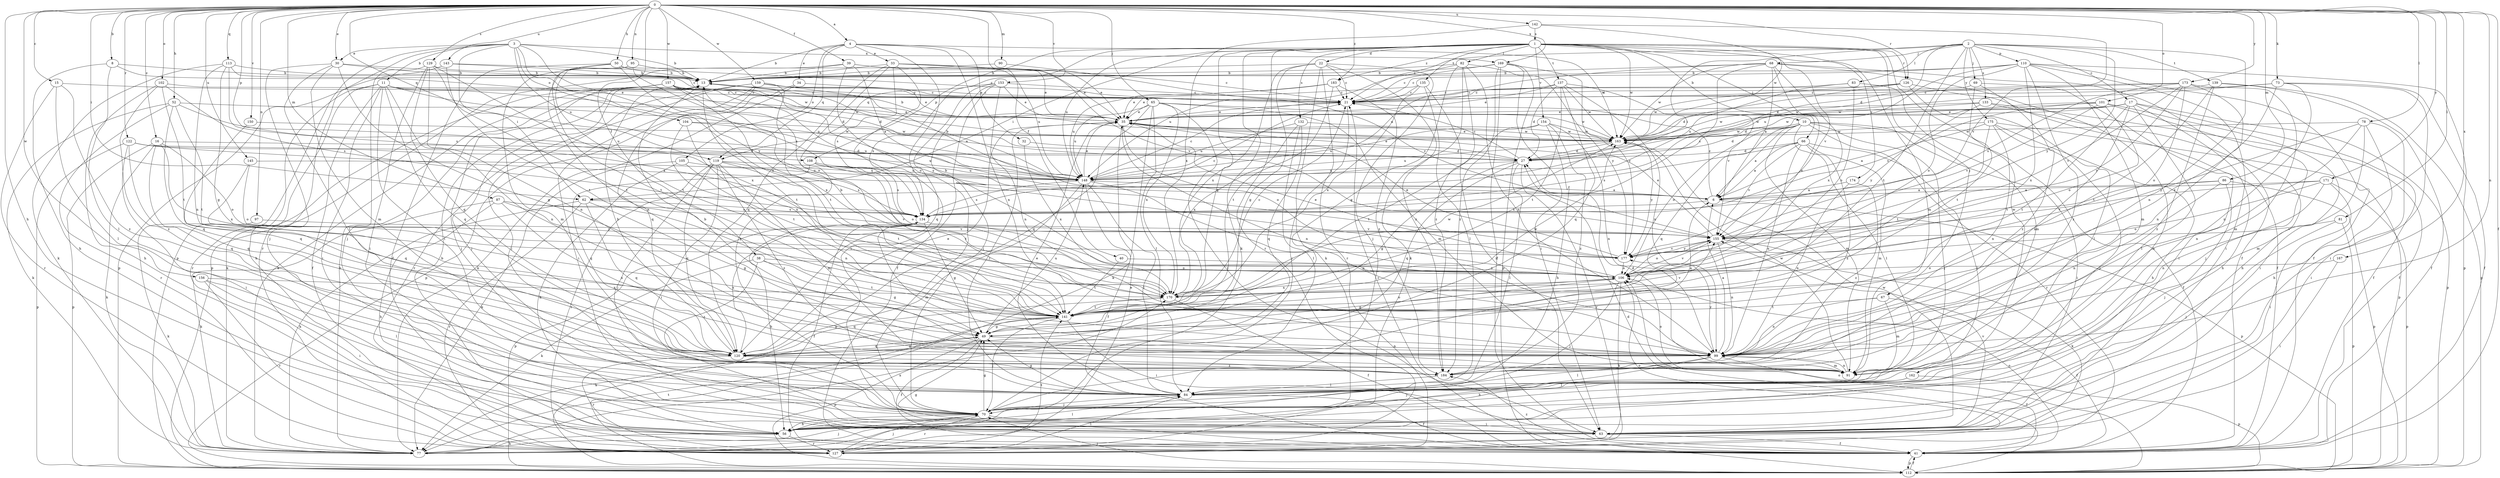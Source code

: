 strict digraph  {
0;
1;
2;
3;
4;
6;
8;
10;
11;
13;
15;
16;
17;
21;
22;
27;
30;
32;
33;
34;
35;
38;
39;
40;
41;
49;
50;
52;
56;
62;
63;
65;
66;
67;
68;
69;
70;
73;
77;
78;
81;
82;
83;
84;
86;
87;
90;
91;
95;
97;
99;
101;
102;
104;
105;
106;
108;
110;
112;
113;
119;
120;
122;
126;
127;
129;
132;
133;
134;
135;
137;
139;
141;
142;
143;
145;
148;
150;
153;
154;
155;
156;
157;
159;
162;
163;
167;
169;
170;
171;
173;
174;
175;
177;
183;
184;
0 -> 4  [label=a];
0 -> 8  [label=b];
0 -> 15  [label=c];
0 -> 16  [label=c];
0 -> 30  [label=e];
0 -> 38  [label=f];
0 -> 39  [label=f];
0 -> 40  [label=f];
0 -> 41  [label=f];
0 -> 50  [label=h];
0 -> 52  [label=h];
0 -> 56  [label=h];
0 -> 62  [label=i];
0 -> 65  [label=j];
0 -> 73  [label=k];
0 -> 78  [label=l];
0 -> 81  [label=l];
0 -> 86  [label=m];
0 -> 87  [label=m];
0 -> 90  [label=m];
0 -> 95  [label=n];
0 -> 97  [label=n];
0 -> 99  [label=n];
0 -> 101  [label=o];
0 -> 102  [label=o];
0 -> 108  [label=p];
0 -> 113  [label=q];
0 -> 119  [label=q];
0 -> 122  [label=r];
0 -> 126  [label=r];
0 -> 129  [label=s];
0 -> 142  [label=u];
0 -> 143  [label=u];
0 -> 145  [label=u];
0 -> 150  [label=v];
0 -> 153  [label=v];
0 -> 156  [label=w];
0 -> 157  [label=w];
0 -> 159  [label=w];
0 -> 167  [label=x];
0 -> 169  [label=x];
0 -> 171  [label=y];
0 -> 173  [label=y];
0 -> 183  [label=z];
1 -> 10  [label=b];
1 -> 22  [label=d];
1 -> 49  [label=g];
1 -> 62  [label=i];
1 -> 66  [label=j];
1 -> 67  [label=j];
1 -> 77  [label=k];
1 -> 82  [label=l];
1 -> 91  [label=m];
1 -> 108  [label=p];
1 -> 119  [label=q];
1 -> 126  [label=r];
1 -> 127  [label=r];
1 -> 132  [label=s];
1 -> 135  [label=t];
1 -> 137  [label=t];
1 -> 148  [label=u];
1 -> 154  [label=v];
1 -> 155  [label=v];
1 -> 162  [label=w];
1 -> 163  [label=w];
1 -> 174  [label=y];
1 -> 183  [label=z];
2 -> 17  [label=c];
2 -> 21  [label=c];
2 -> 27  [label=d];
2 -> 62  [label=i];
2 -> 68  [label=j];
2 -> 69  [label=j];
2 -> 83  [label=l];
2 -> 99  [label=n];
2 -> 110  [label=p];
2 -> 133  [label=s];
2 -> 139  [label=t];
2 -> 141  [label=t];
2 -> 175  [label=y];
2 -> 177  [label=y];
3 -> 11  [label=b];
3 -> 13  [label=b];
3 -> 30  [label=e];
3 -> 62  [label=i];
3 -> 104  [label=o];
3 -> 112  [label=p];
3 -> 127  [label=r];
3 -> 148  [label=u];
3 -> 169  [label=x];
3 -> 170  [label=x];
3 -> 177  [label=y];
4 -> 13  [label=b];
4 -> 32  [label=e];
4 -> 33  [label=e];
4 -> 34  [label=e];
4 -> 70  [label=j];
4 -> 99  [label=n];
4 -> 105  [label=o];
4 -> 119  [label=q];
4 -> 163  [label=w];
6 -> 21  [label=c];
6 -> 112  [label=p];
6 -> 134  [label=s];
8 -> 13  [label=b];
8 -> 35  [label=e];
8 -> 56  [label=h];
8 -> 84  [label=l];
10 -> 6  [label=a];
10 -> 27  [label=d];
10 -> 41  [label=f];
10 -> 63  [label=i];
10 -> 70  [label=j];
10 -> 84  [label=l];
10 -> 91  [label=m];
10 -> 106  [label=o];
10 -> 120  [label=q];
10 -> 127  [label=r];
10 -> 163  [label=w];
11 -> 21  [label=c];
11 -> 27  [label=d];
11 -> 41  [label=f];
11 -> 56  [label=h];
11 -> 63  [label=i];
11 -> 84  [label=l];
11 -> 99  [label=n];
11 -> 120  [label=q];
11 -> 127  [label=r];
11 -> 148  [label=u];
13 -> 21  [label=c];
13 -> 70  [label=j];
13 -> 77  [label=k];
13 -> 141  [label=t];
15 -> 21  [label=c];
15 -> 84  [label=l];
15 -> 127  [label=r];
15 -> 184  [label=z];
16 -> 27  [label=d];
16 -> 77  [label=k];
16 -> 106  [label=o];
16 -> 112  [label=p];
16 -> 120  [label=q];
16 -> 170  [label=x];
17 -> 27  [label=d];
17 -> 35  [label=e];
17 -> 41  [label=f];
17 -> 56  [label=h];
17 -> 84  [label=l];
17 -> 99  [label=n];
17 -> 112  [label=p];
17 -> 141  [label=t];
17 -> 163  [label=w];
21 -> 35  [label=e];
21 -> 70  [label=j];
22 -> 13  [label=b];
22 -> 21  [label=c];
22 -> 49  [label=g];
22 -> 70  [label=j];
22 -> 77  [label=k];
22 -> 127  [label=r];
22 -> 170  [label=x];
22 -> 184  [label=z];
27 -> 21  [label=c];
27 -> 35  [label=e];
27 -> 49  [label=g];
27 -> 84  [label=l];
27 -> 120  [label=q];
27 -> 127  [label=r];
27 -> 148  [label=u];
30 -> 13  [label=b];
30 -> 49  [label=g];
30 -> 70  [label=j];
30 -> 84  [label=l];
30 -> 91  [label=m];
30 -> 163  [label=w];
32 -> 27  [label=d];
32 -> 170  [label=x];
33 -> 13  [label=b];
33 -> 35  [label=e];
33 -> 63  [label=i];
33 -> 70  [label=j];
33 -> 120  [label=q];
33 -> 134  [label=s];
33 -> 148  [label=u];
33 -> 155  [label=v];
34 -> 21  [label=c];
34 -> 77  [label=k];
34 -> 112  [label=p];
35 -> 13  [label=b];
35 -> 84  [label=l];
35 -> 99  [label=n];
35 -> 106  [label=o];
35 -> 163  [label=w];
38 -> 49  [label=g];
38 -> 77  [label=k];
38 -> 106  [label=o];
38 -> 141  [label=t];
38 -> 184  [label=z];
39 -> 6  [label=a];
39 -> 13  [label=b];
39 -> 21  [label=c];
39 -> 35  [label=e];
39 -> 106  [label=o];
39 -> 112  [label=p];
40 -> 106  [label=o];
40 -> 141  [label=t];
41 -> 21  [label=c];
41 -> 49  [label=g];
41 -> 106  [label=o];
41 -> 112  [label=p];
41 -> 184  [label=z];
49 -> 6  [label=a];
49 -> 41  [label=f];
49 -> 99  [label=n];
49 -> 112  [label=p];
49 -> 120  [label=q];
49 -> 148  [label=u];
50 -> 13  [label=b];
50 -> 35  [label=e];
50 -> 41  [label=f];
50 -> 91  [label=m];
50 -> 134  [label=s];
50 -> 141  [label=t];
52 -> 35  [label=e];
52 -> 77  [label=k];
52 -> 120  [label=q];
52 -> 127  [label=r];
52 -> 141  [label=t];
52 -> 148  [label=u];
56 -> 13  [label=b];
56 -> 77  [label=k];
56 -> 84  [label=l];
56 -> 127  [label=r];
62 -> 49  [label=g];
62 -> 77  [label=k];
62 -> 120  [label=q];
62 -> 127  [label=r];
62 -> 134  [label=s];
63 -> 41  [label=f];
63 -> 155  [label=v];
63 -> 163  [label=w];
65 -> 35  [label=e];
65 -> 63  [label=i];
65 -> 77  [label=k];
65 -> 84  [label=l];
65 -> 91  [label=m];
65 -> 120  [label=q];
65 -> 148  [label=u];
65 -> 163  [label=w];
65 -> 170  [label=x];
66 -> 6  [label=a];
66 -> 27  [label=d];
66 -> 84  [label=l];
66 -> 91  [label=m];
66 -> 99  [label=n];
66 -> 134  [label=s];
66 -> 155  [label=v];
66 -> 184  [label=z];
67 -> 41  [label=f];
67 -> 91  [label=m];
67 -> 99  [label=n];
67 -> 141  [label=t];
68 -> 6  [label=a];
68 -> 13  [label=b];
68 -> 41  [label=f];
68 -> 56  [label=h];
68 -> 106  [label=o];
68 -> 134  [label=s];
68 -> 148  [label=u];
68 -> 163  [label=w];
68 -> 170  [label=x];
69 -> 21  [label=c];
69 -> 63  [label=i];
69 -> 141  [label=t];
69 -> 184  [label=z];
70 -> 49  [label=g];
70 -> 56  [label=h];
70 -> 63  [label=i];
70 -> 127  [label=r];
73 -> 21  [label=c];
73 -> 41  [label=f];
73 -> 63  [label=i];
73 -> 99  [label=n];
73 -> 163  [label=w];
73 -> 170  [label=x];
77 -> 13  [label=b];
77 -> 70  [label=j];
77 -> 170  [label=x];
78 -> 56  [label=h];
78 -> 63  [label=i];
78 -> 91  [label=m];
78 -> 99  [label=n];
78 -> 163  [label=w];
78 -> 177  [label=y];
81 -> 70  [label=j];
81 -> 112  [label=p];
81 -> 155  [label=v];
82 -> 13  [label=b];
82 -> 49  [label=g];
82 -> 77  [label=k];
82 -> 99  [label=n];
82 -> 148  [label=u];
82 -> 177  [label=y];
82 -> 184  [label=z];
83 -> 21  [label=c];
83 -> 91  [label=m];
83 -> 106  [label=o];
83 -> 148  [label=u];
84 -> 35  [label=e];
84 -> 41  [label=f];
84 -> 49  [label=g];
84 -> 70  [label=j];
86 -> 6  [label=a];
86 -> 70  [label=j];
86 -> 99  [label=n];
86 -> 112  [label=p];
86 -> 155  [label=v];
87 -> 56  [label=h];
87 -> 77  [label=k];
87 -> 99  [label=n];
87 -> 134  [label=s];
87 -> 155  [label=v];
87 -> 177  [label=y];
90 -> 13  [label=b];
90 -> 155  [label=v];
91 -> 27  [label=d];
91 -> 99  [label=n];
91 -> 106  [label=o];
91 -> 163  [label=w];
95 -> 13  [label=b];
95 -> 99  [label=n];
95 -> 106  [label=o];
95 -> 141  [label=t];
97 -> 77  [label=k];
97 -> 155  [label=v];
99 -> 6  [label=a];
99 -> 13  [label=b];
99 -> 41  [label=f];
99 -> 56  [label=h];
99 -> 84  [label=l];
99 -> 91  [label=m];
99 -> 177  [label=y];
101 -> 35  [label=e];
101 -> 63  [label=i];
101 -> 70  [label=j];
101 -> 106  [label=o];
101 -> 134  [label=s];
101 -> 155  [label=v];
101 -> 163  [label=w];
102 -> 21  [label=c];
102 -> 56  [label=h];
102 -> 134  [label=s];
102 -> 141  [label=t];
102 -> 184  [label=z];
104 -> 141  [label=t];
104 -> 148  [label=u];
104 -> 163  [label=w];
104 -> 170  [label=x];
105 -> 56  [label=h];
105 -> 77  [label=k];
105 -> 99  [label=n];
105 -> 148  [label=u];
106 -> 35  [label=e];
106 -> 49  [label=g];
106 -> 70  [label=j];
106 -> 77  [label=k];
106 -> 155  [label=v];
106 -> 170  [label=x];
108 -> 106  [label=o];
108 -> 120  [label=q];
108 -> 134  [label=s];
108 -> 141  [label=t];
108 -> 148  [label=u];
110 -> 13  [label=b];
110 -> 21  [label=c];
110 -> 41  [label=f];
110 -> 63  [label=i];
110 -> 91  [label=m];
110 -> 106  [label=o];
110 -> 112  [label=p];
110 -> 148  [label=u];
110 -> 170  [label=x];
110 -> 184  [label=z];
112 -> 27  [label=d];
112 -> 41  [label=f];
112 -> 70  [label=j];
112 -> 106  [label=o];
112 -> 141  [label=t];
113 -> 13  [label=b];
113 -> 21  [label=c];
113 -> 49  [label=g];
113 -> 77  [label=k];
113 -> 99  [label=n];
113 -> 134  [label=s];
119 -> 63  [label=i];
119 -> 70  [label=j];
119 -> 91  [label=m];
119 -> 120  [label=q];
119 -> 127  [label=r];
119 -> 134  [label=s];
119 -> 141  [label=t];
119 -> 148  [label=u];
119 -> 184  [label=z];
120 -> 13  [label=b];
120 -> 35  [label=e];
120 -> 49  [label=g];
120 -> 127  [label=r];
120 -> 134  [label=s];
120 -> 184  [label=z];
122 -> 6  [label=a];
122 -> 27  [label=d];
122 -> 63  [label=i];
122 -> 112  [label=p];
122 -> 120  [label=q];
122 -> 148  [label=u];
126 -> 21  [label=c];
126 -> 27  [label=d];
126 -> 41  [label=f];
126 -> 84  [label=l];
126 -> 163  [label=w];
127 -> 35  [label=e];
127 -> 70  [label=j];
127 -> 84  [label=l];
127 -> 106  [label=o];
127 -> 141  [label=t];
129 -> 13  [label=b];
129 -> 63  [label=i];
129 -> 70  [label=j];
129 -> 99  [label=n];
129 -> 120  [label=q];
129 -> 141  [label=t];
129 -> 170  [label=x];
132 -> 84  [label=l];
132 -> 120  [label=q];
132 -> 148  [label=u];
132 -> 163  [label=w];
132 -> 170  [label=x];
133 -> 35  [label=e];
133 -> 41  [label=f];
133 -> 56  [label=h];
133 -> 163  [label=w];
133 -> 177  [label=y];
134 -> 21  [label=c];
134 -> 41  [label=f];
134 -> 49  [label=g];
134 -> 56  [label=h];
134 -> 91  [label=m];
134 -> 112  [label=p];
134 -> 155  [label=v];
135 -> 21  [label=c];
135 -> 35  [label=e];
135 -> 63  [label=i];
135 -> 84  [label=l];
135 -> 170  [label=x];
137 -> 21  [label=c];
137 -> 27  [label=d];
137 -> 35  [label=e];
137 -> 99  [label=n];
137 -> 120  [label=q];
137 -> 141  [label=t];
137 -> 155  [label=v];
137 -> 163  [label=w];
139 -> 21  [label=c];
139 -> 41  [label=f];
139 -> 112  [label=p];
139 -> 141  [label=t];
139 -> 184  [label=z];
141 -> 49  [label=g];
141 -> 63  [label=i];
141 -> 70  [label=j];
141 -> 77  [label=k];
141 -> 106  [label=o];
141 -> 155  [label=v];
141 -> 163  [label=w];
142 -> 155  [label=v];
142 -> 163  [label=w];
142 -> 170  [label=x];
142 -> 1  [label=s];
143 -> 13  [label=b];
143 -> 21  [label=c];
143 -> 112  [label=p];
143 -> 141  [label=t];
145 -> 106  [label=o];
145 -> 120  [label=q];
145 -> 148  [label=u];
148 -> 6  [label=a];
148 -> 13  [label=b];
148 -> 21  [label=c];
148 -> 35  [label=e];
148 -> 41  [label=f];
148 -> 84  [label=l];
148 -> 99  [label=n];
148 -> 112  [label=p];
148 -> 134  [label=s];
150 -> 120  [label=q];
150 -> 163  [label=w];
153 -> 21  [label=c];
153 -> 35  [label=e];
153 -> 41  [label=f];
153 -> 70  [label=j];
153 -> 99  [label=n];
153 -> 120  [label=q];
153 -> 134  [label=s];
154 -> 56  [label=h];
154 -> 99  [label=n];
154 -> 141  [label=t];
154 -> 148  [label=u];
154 -> 163  [label=w];
154 -> 184  [label=z];
155 -> 35  [label=e];
155 -> 77  [label=k];
155 -> 99  [label=n];
155 -> 106  [label=o];
155 -> 177  [label=y];
156 -> 63  [label=i];
156 -> 84  [label=l];
156 -> 127  [label=r];
156 -> 170  [label=x];
157 -> 21  [label=c];
157 -> 27  [label=d];
157 -> 70  [label=j];
157 -> 77  [label=k];
157 -> 163  [label=w];
157 -> 170  [label=x];
157 -> 177  [label=y];
159 -> 6  [label=a];
159 -> 21  [label=c];
159 -> 35  [label=e];
159 -> 63  [label=i];
159 -> 70  [label=j];
159 -> 120  [label=q];
159 -> 127  [label=r];
159 -> 141  [label=t];
162 -> 70  [label=j];
162 -> 84  [label=l];
162 -> 112  [label=p];
163 -> 27  [label=d];
163 -> 35  [label=e];
163 -> 148  [label=u];
163 -> 177  [label=y];
167 -> 63  [label=i];
167 -> 106  [label=o];
169 -> 13  [label=b];
169 -> 21  [label=c];
169 -> 41  [label=f];
169 -> 63  [label=i];
169 -> 112  [label=p];
169 -> 177  [label=y];
169 -> 184  [label=z];
170 -> 13  [label=b];
170 -> 21  [label=c];
170 -> 41  [label=f];
170 -> 120  [label=q];
170 -> 141  [label=t];
170 -> 163  [label=w];
171 -> 6  [label=a];
171 -> 63  [label=i];
171 -> 99  [label=n];
171 -> 106  [label=o];
171 -> 112  [label=p];
171 -> 155  [label=v];
173 -> 21  [label=c];
173 -> 91  [label=m];
173 -> 99  [label=n];
173 -> 106  [label=o];
173 -> 134  [label=s];
173 -> 155  [label=v];
173 -> 163  [label=w];
173 -> 177  [label=y];
174 -> 6  [label=a];
174 -> 99  [label=n];
174 -> 184  [label=z];
175 -> 6  [label=a];
175 -> 56  [label=h];
175 -> 70  [label=j];
175 -> 99  [label=n];
175 -> 112  [label=p];
175 -> 141  [label=t];
175 -> 163  [label=w];
177 -> 13  [label=b];
177 -> 35  [label=e];
177 -> 106  [label=o];
177 -> 155  [label=v];
183 -> 21  [label=c];
183 -> 35  [label=e];
183 -> 141  [label=t];
183 -> 148  [label=u];
183 -> 184  [label=z];
184 -> 84  [label=l];
}
